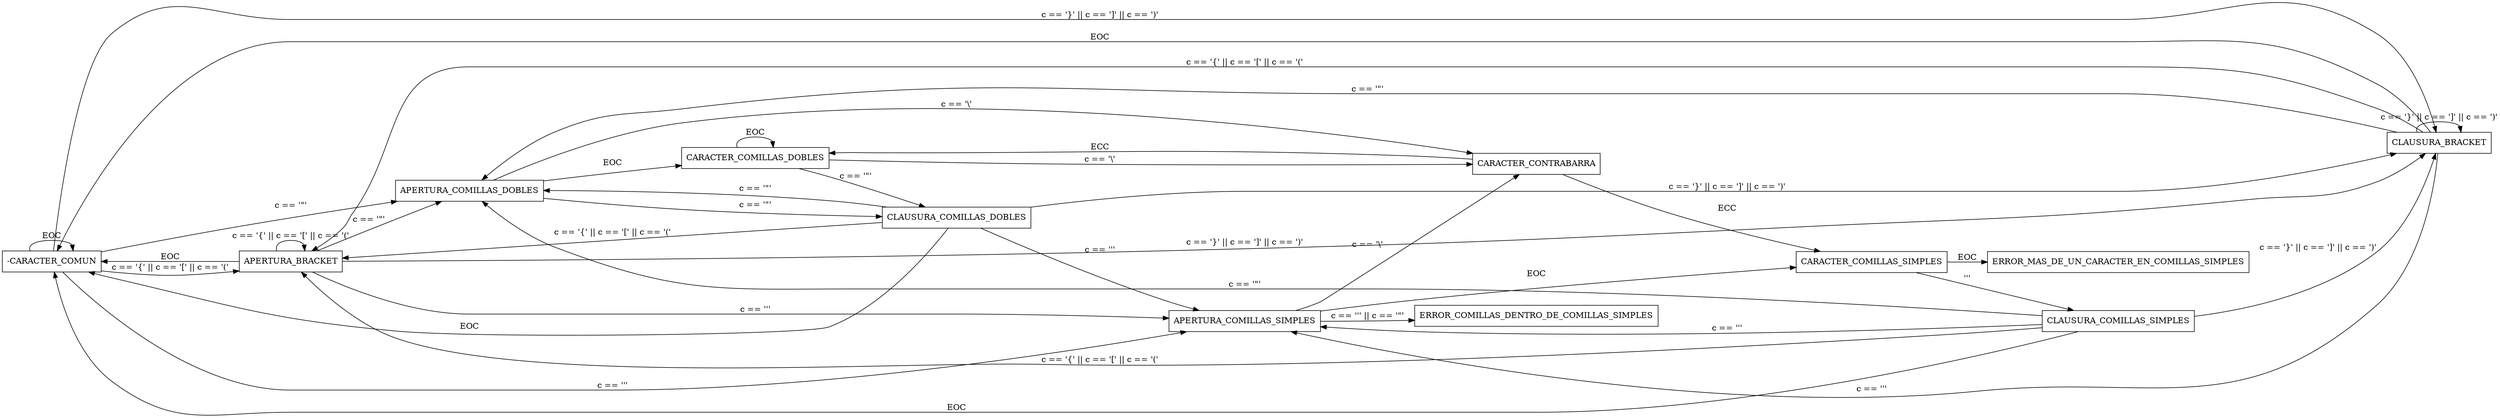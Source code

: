 digraph BalanceoDeBrackets 
{
    rankdir = LR;	
    CARACTER_COMUN [shape=box,label= "-CARACTER_COMUN"];
    APERTURA_BRACKET [shape=box];
    CLAUSURA_BRACKET [shape=box];
    APERTURA_COMILLAS_SIMPLES [shape=box];
    CARACTER_COMILLAS_SIMPLES [shape=box];
    CLAUSURA_COMILLAS_SIMPLES [shape=box];
    APERTURA_COMILLAS_DOBLES [shape=box];
    CARACTER_COMILLAS_DOBLES [shape=box];
    CLAUSURA_COMILLAS_DOBLES [shape=box];
    ERROR_MAS_DE_UN_CARACTER_EN_COMILLAS_SIMPLES [shape=box];
    ERROR_COMILLAS_DENTRO_DE_COMILLAS_SIMPLES [shape=box];
    CARACTER_CONTRABARRA [shape=box];

    CARACTER_COMUN -> APERTURA_BRACKET [label = "c == '{' || c == '[' || c == '('"];
    CARACTER_COMUN -> CLAUSURA_BRACKET [label = "c == '}' || c == ']' || c == ')'"];
    CARACTER_COMUN -> APERTURA_COMILLAS_SIMPLES [label = "c == '\''"];
    CARACTER_COMUN -> APERTURA_COMILLAS_DOBLES [label = "c == '\"'"];
    CARACTER_COMUN -> CARACTER_COMUN [label = "EOC"];

    APERTURA_BRACKET -> APERTURA_BRACKET [label = "c == '{' || c == '[' || c == '('"];
    APERTURA_BRACKET -> CLAUSURA_BRACKET [label = "c == '}' || c == ']' || c == ')'"];
    APERTURA_BRACKET -> APERTURA_COMILLAS_SIMPLES [label = "c == '\''"];
    APERTURA_BRACKET -> APERTURA_COMILLAS_DOBLES [label = "c == '\"'"];
    APERTURA_BRACKET -> CARACTER_COMUN [label = "EOC"];

    CLAUSURA_BRACKET -> APERTURA_BRACKET [label = "c == '{' || c == '[' || c == '('"];
    CLAUSURA_BRACKET -> CLAUSURA_BRACKET [label = "c == '}' || c == ']' || c == ')'"];
    CLAUSURA_BRACKET -> APERTURA_COMILLAS_SIMPLES [label = "c == '\''"];
    CLAUSURA_BRACKET -> APERTURA_COMILLAS_DOBLES [label = "c == '\"'"];
    CLAUSURA_BRACKET -> CARACTER_COMUN [label = "EOC"];



    APERTURA_COMILLAS_SIMPLES -> CARACTER_CONTRABARRA [label = "c == '\\'"];
    APERTURA_COMILLAS_SIMPLES -> ERROR_COMILLAS_DENTRO_DE_COMILLAS_SIMPLES [label = "c == '\'' || c == '\"'"]; //TERMINAL
    APERTURA_COMILLAS_SIMPLES -> CARACTER_COMILLAS_SIMPLES [label = "EOC"];

    CARACTER_CONTRABARRA -> CARACTER_COMILLAS_SIMPLES [label = "ECC"];

    CARACTER_COMILLAS_SIMPLES -> CLAUSURA_COMILLAS_SIMPLES [label = "'\''"]
    CARACTER_COMILLAS_SIMPLES -> ERROR_MAS_DE_UN_CARACTER_EN_COMILLAS_SIMPLES [label = "EOC"] //TERMINAL

    CLAUSURA_COMILLAS_SIMPLES -> APERTURA_COMILLAS_DOBLES [label = "c == '\"'"];
    CLAUSURA_COMILLAS_SIMPLES -> APERTURA_COMILLAS_SIMPLES [label = "c == '\''"];
    CLAUSURA_COMILLAS_SIMPLES -> APERTURA_BRACKET [label = "c == '{' || c == '[' || c == '('"];
    CLAUSURA_COMILLAS_SIMPLES -> CLAUSURA_BRACKET [label = "c == '}' || c == ']' || c == ')'"];
    CLAUSURA_COMILLAS_SIMPLES -> CARACTER_COMUN [label = "EOC"];



    APERTURA_COMILLAS_DOBLES -> CARACTER_CONTRABARRA [label = "c == '\\'"];
    APERTURA_COMILLAS_DOBLES -> CLAUSURA_COMILLAS_DOBLES [label = "c == '\"'"];
    APERTURA_COMILLAS_DOBLES -> CARACTER_COMILLAS_DOBLES [label = "EOC"];
    
    CARACTER_CONTRABARRA -> CARACTER_COMILLAS_DOBLES [label = "ECC"];

    CARACTER_COMILLAS_DOBLES -> CARACTER_CONTRABARRA [label = "c == '\\'"];
    CARACTER_COMILLAS_DOBLES -> CLAUSURA_COMILLAS_DOBLES [label = "c == '\"'"];
    CARACTER_COMILLAS_DOBLES -> CARACTER_COMILLAS_DOBLES [label = "EOC"];

    CLAUSURA_COMILLAS_DOBLES -> APERTURA_COMILLAS_DOBLES [label = "c == '\"'"];
    CLAUSURA_COMILLAS_DOBLES -> APERTURA_COMILLAS_SIMPLES [label = "c == '\''"];
    CLAUSURA_COMILLAS_DOBLES -> APERTURA_BRACKET [label = "c == '{' || c == '[' || c == '('"];
    CLAUSURA_COMILLAS_DOBLES -> CLAUSURA_BRACKET [label = "c == '}' || c == ']' || c == ')'"];
    CLAUSURA_COMILLAS_DOBLES -> CARACTER_COMUN [label = "EOC"];
}

/*  
    Para correr por consola -> dot -Tpng balanceoDeBrackets.gv -o balanceoDeBrackets.png
    Despues del -T se pueden agregar otros formatos soportados por Graphviz
*/